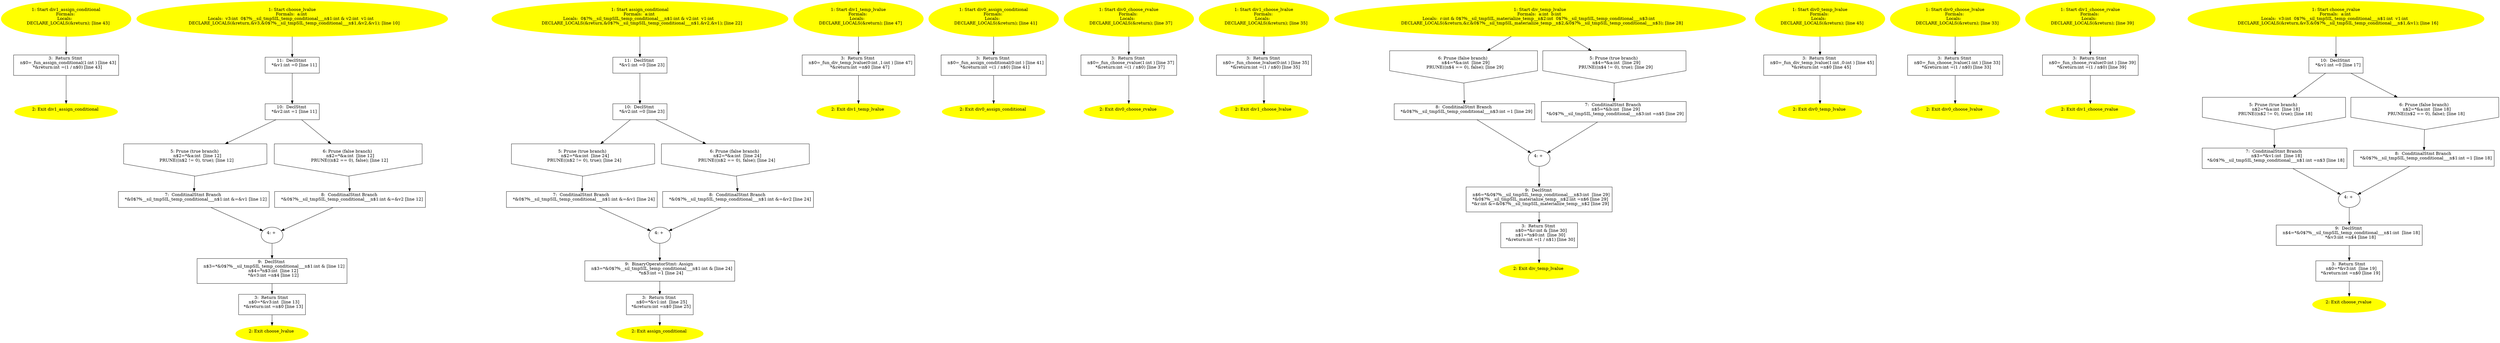 /* @generated */
digraph iCFG {
"div1_assign_conditional{d41d8cd98f00b204e9800998ecf8427e_Z23div1_assign_conditionalv}.92f869873008e2be38561a2db0cbf69c_3" [label="3:  Return Stmt \n   n$0=_fun_assign_conditional(1:int ) [line 43]\n  *&return:int =(1 / n$0) [line 43]\n " shape="box"]
	

	 "div1_assign_conditional{d41d8cd98f00b204e9800998ecf8427e_Z23div1_assign_conditionalv}.92f869873008e2be38561a2db0cbf69c_3" -> "div1_assign_conditional{d41d8cd98f00b204e9800998ecf8427e_Z23div1_assign_conditionalv}.92f869873008e2be38561a2db0cbf69c_2" ;
"div1_assign_conditional{d41d8cd98f00b204e9800998ecf8427e_Z23div1_assign_conditionalv}.92f869873008e2be38561a2db0cbf69c_2" [label="2: Exit div1_assign_conditional \n  " color=yellow style=filled]
	

"div1_assign_conditional{d41d8cd98f00b204e9800998ecf8427e_Z23div1_assign_conditionalv}.92f869873008e2be38561a2db0cbf69c_1" [label="1: Start div1_assign_conditional\nFormals: \nLocals:  \n   DECLARE_LOCALS(&return); [line 43]\n " color=yellow style=filled]
	

	 "div1_assign_conditional{d41d8cd98f00b204e9800998ecf8427e_Z23div1_assign_conditionalv}.92f869873008e2be38561a2db0cbf69c_1" -> "div1_assign_conditional{d41d8cd98f00b204e9800998ecf8427e_Z23div1_assign_conditionalv}.92f869873008e2be38561a2db0cbf69c_3" ;
"choose_lvalue{d41d8cd98f00b204e9800998ecf8427e_Z13choose_lvaluei}.6c25176eadbe218811c9816a2afa04be_11" [label="11:  DeclStmt \n   *&v1:int =0 [line 11]\n " shape="box"]
	

	 "choose_lvalue{d41d8cd98f00b204e9800998ecf8427e_Z13choose_lvaluei}.6c25176eadbe218811c9816a2afa04be_11" -> "choose_lvalue{d41d8cd98f00b204e9800998ecf8427e_Z13choose_lvaluei}.6c25176eadbe218811c9816a2afa04be_10" ;
"choose_lvalue{d41d8cd98f00b204e9800998ecf8427e_Z13choose_lvaluei}.6c25176eadbe218811c9816a2afa04be_10" [label="10:  DeclStmt \n   *&v2:int =1 [line 11]\n " shape="box"]
	

	 "choose_lvalue{d41d8cd98f00b204e9800998ecf8427e_Z13choose_lvaluei}.6c25176eadbe218811c9816a2afa04be_10" -> "choose_lvalue{d41d8cd98f00b204e9800998ecf8427e_Z13choose_lvaluei}.6c25176eadbe218811c9816a2afa04be_5" ;
	 "choose_lvalue{d41d8cd98f00b204e9800998ecf8427e_Z13choose_lvaluei}.6c25176eadbe218811c9816a2afa04be_10" -> "choose_lvalue{d41d8cd98f00b204e9800998ecf8427e_Z13choose_lvaluei}.6c25176eadbe218811c9816a2afa04be_6" ;
"choose_lvalue{d41d8cd98f00b204e9800998ecf8427e_Z13choose_lvaluei}.6c25176eadbe218811c9816a2afa04be_9" [label="9:  DeclStmt \n   n$3=*&0$?%__sil_tmpSIL_temp_conditional___n$1:int & [line 12]\n  n$4=*n$3:int  [line 12]\n  *&v3:int =n$4 [line 12]\n " shape="box"]
	

	 "choose_lvalue{d41d8cd98f00b204e9800998ecf8427e_Z13choose_lvaluei}.6c25176eadbe218811c9816a2afa04be_9" -> "choose_lvalue{d41d8cd98f00b204e9800998ecf8427e_Z13choose_lvaluei}.6c25176eadbe218811c9816a2afa04be_3" ;
"choose_lvalue{d41d8cd98f00b204e9800998ecf8427e_Z13choose_lvaluei}.6c25176eadbe218811c9816a2afa04be_8" [label="8:  ConditinalStmt Branch \n   *&0$?%__sil_tmpSIL_temp_conditional___n$1:int &=&v2 [line 12]\n " shape="box"]
	

	 "choose_lvalue{d41d8cd98f00b204e9800998ecf8427e_Z13choose_lvaluei}.6c25176eadbe218811c9816a2afa04be_8" -> "choose_lvalue{d41d8cd98f00b204e9800998ecf8427e_Z13choose_lvaluei}.6c25176eadbe218811c9816a2afa04be_4" ;
"choose_lvalue{d41d8cd98f00b204e9800998ecf8427e_Z13choose_lvaluei}.6c25176eadbe218811c9816a2afa04be_7" [label="7:  ConditinalStmt Branch \n   *&0$?%__sil_tmpSIL_temp_conditional___n$1:int &=&v1 [line 12]\n " shape="box"]
	

	 "choose_lvalue{d41d8cd98f00b204e9800998ecf8427e_Z13choose_lvaluei}.6c25176eadbe218811c9816a2afa04be_7" -> "choose_lvalue{d41d8cd98f00b204e9800998ecf8427e_Z13choose_lvaluei}.6c25176eadbe218811c9816a2afa04be_4" ;
"choose_lvalue{d41d8cd98f00b204e9800998ecf8427e_Z13choose_lvaluei}.6c25176eadbe218811c9816a2afa04be_6" [label="6: Prune (false branch) \n   n$2=*&a:int  [line 12]\n  PRUNE((n$2 == 0), false); [line 12]\n " shape="invhouse"]
	

	 "choose_lvalue{d41d8cd98f00b204e9800998ecf8427e_Z13choose_lvaluei}.6c25176eadbe218811c9816a2afa04be_6" -> "choose_lvalue{d41d8cd98f00b204e9800998ecf8427e_Z13choose_lvaluei}.6c25176eadbe218811c9816a2afa04be_8" ;
"choose_lvalue{d41d8cd98f00b204e9800998ecf8427e_Z13choose_lvaluei}.6c25176eadbe218811c9816a2afa04be_5" [label="5: Prune (true branch) \n   n$2=*&a:int  [line 12]\n  PRUNE((n$2 != 0), true); [line 12]\n " shape="invhouse"]
	

	 "choose_lvalue{d41d8cd98f00b204e9800998ecf8427e_Z13choose_lvaluei}.6c25176eadbe218811c9816a2afa04be_5" -> "choose_lvalue{d41d8cd98f00b204e9800998ecf8427e_Z13choose_lvaluei}.6c25176eadbe218811c9816a2afa04be_7" ;
"choose_lvalue{d41d8cd98f00b204e9800998ecf8427e_Z13choose_lvaluei}.6c25176eadbe218811c9816a2afa04be_4" [label="4: + \n  " ]
	

	 "choose_lvalue{d41d8cd98f00b204e9800998ecf8427e_Z13choose_lvaluei}.6c25176eadbe218811c9816a2afa04be_4" -> "choose_lvalue{d41d8cd98f00b204e9800998ecf8427e_Z13choose_lvaluei}.6c25176eadbe218811c9816a2afa04be_9" ;
"choose_lvalue{d41d8cd98f00b204e9800998ecf8427e_Z13choose_lvaluei}.6c25176eadbe218811c9816a2afa04be_3" [label="3:  Return Stmt \n   n$0=*&v3:int  [line 13]\n  *&return:int =n$0 [line 13]\n " shape="box"]
	

	 "choose_lvalue{d41d8cd98f00b204e9800998ecf8427e_Z13choose_lvaluei}.6c25176eadbe218811c9816a2afa04be_3" -> "choose_lvalue{d41d8cd98f00b204e9800998ecf8427e_Z13choose_lvaluei}.6c25176eadbe218811c9816a2afa04be_2" ;
"choose_lvalue{d41d8cd98f00b204e9800998ecf8427e_Z13choose_lvaluei}.6c25176eadbe218811c9816a2afa04be_2" [label="2: Exit choose_lvalue \n  " color=yellow style=filled]
	

"choose_lvalue{d41d8cd98f00b204e9800998ecf8427e_Z13choose_lvaluei}.6c25176eadbe218811c9816a2afa04be_1" [label="1: Start choose_lvalue\nFormals:  a:int \nLocals:  v3:int  0$?%__sil_tmpSIL_temp_conditional___n$1:int & v2:int  v1:int  \n   DECLARE_LOCALS(&return,&v3,&0$?%__sil_tmpSIL_temp_conditional___n$1,&v2,&v1); [line 10]\n " color=yellow style=filled]
	

	 "choose_lvalue{d41d8cd98f00b204e9800998ecf8427e_Z13choose_lvaluei}.6c25176eadbe218811c9816a2afa04be_1" -> "choose_lvalue{d41d8cd98f00b204e9800998ecf8427e_Z13choose_lvaluei}.6c25176eadbe218811c9816a2afa04be_11" ;
"assign_conditional{d41d8cd98f00b204e9800998ecf8427e_Z18assign_conditionali}.9f86abcf482de92349afc0d0bb49b701_11" [label="11:  DeclStmt \n   *&v1:int =0 [line 23]\n " shape="box"]
	

	 "assign_conditional{d41d8cd98f00b204e9800998ecf8427e_Z18assign_conditionali}.9f86abcf482de92349afc0d0bb49b701_11" -> "assign_conditional{d41d8cd98f00b204e9800998ecf8427e_Z18assign_conditionali}.9f86abcf482de92349afc0d0bb49b701_10" ;
"assign_conditional{d41d8cd98f00b204e9800998ecf8427e_Z18assign_conditionali}.9f86abcf482de92349afc0d0bb49b701_10" [label="10:  DeclStmt \n   *&v2:int =0 [line 23]\n " shape="box"]
	

	 "assign_conditional{d41d8cd98f00b204e9800998ecf8427e_Z18assign_conditionali}.9f86abcf482de92349afc0d0bb49b701_10" -> "assign_conditional{d41d8cd98f00b204e9800998ecf8427e_Z18assign_conditionali}.9f86abcf482de92349afc0d0bb49b701_5" ;
	 "assign_conditional{d41d8cd98f00b204e9800998ecf8427e_Z18assign_conditionali}.9f86abcf482de92349afc0d0bb49b701_10" -> "assign_conditional{d41d8cd98f00b204e9800998ecf8427e_Z18assign_conditionali}.9f86abcf482de92349afc0d0bb49b701_6" ;
"assign_conditional{d41d8cd98f00b204e9800998ecf8427e_Z18assign_conditionali}.9f86abcf482de92349afc0d0bb49b701_9" [label="9:  BinaryOperatorStmt: Assign \n   n$3=*&0$?%__sil_tmpSIL_temp_conditional___n$1:int & [line 24]\n  *n$3:int =1 [line 24]\n " shape="box"]
	

	 "assign_conditional{d41d8cd98f00b204e9800998ecf8427e_Z18assign_conditionali}.9f86abcf482de92349afc0d0bb49b701_9" -> "assign_conditional{d41d8cd98f00b204e9800998ecf8427e_Z18assign_conditionali}.9f86abcf482de92349afc0d0bb49b701_3" ;
"assign_conditional{d41d8cd98f00b204e9800998ecf8427e_Z18assign_conditionali}.9f86abcf482de92349afc0d0bb49b701_8" [label="8:  ConditinalStmt Branch \n   *&0$?%__sil_tmpSIL_temp_conditional___n$1:int &=&v2 [line 24]\n " shape="box"]
	

	 "assign_conditional{d41d8cd98f00b204e9800998ecf8427e_Z18assign_conditionali}.9f86abcf482de92349afc0d0bb49b701_8" -> "assign_conditional{d41d8cd98f00b204e9800998ecf8427e_Z18assign_conditionali}.9f86abcf482de92349afc0d0bb49b701_4" ;
"assign_conditional{d41d8cd98f00b204e9800998ecf8427e_Z18assign_conditionali}.9f86abcf482de92349afc0d0bb49b701_7" [label="7:  ConditinalStmt Branch \n   *&0$?%__sil_tmpSIL_temp_conditional___n$1:int &=&v1 [line 24]\n " shape="box"]
	

	 "assign_conditional{d41d8cd98f00b204e9800998ecf8427e_Z18assign_conditionali}.9f86abcf482de92349afc0d0bb49b701_7" -> "assign_conditional{d41d8cd98f00b204e9800998ecf8427e_Z18assign_conditionali}.9f86abcf482de92349afc0d0bb49b701_4" ;
"assign_conditional{d41d8cd98f00b204e9800998ecf8427e_Z18assign_conditionali}.9f86abcf482de92349afc0d0bb49b701_6" [label="6: Prune (false branch) \n   n$2=*&a:int  [line 24]\n  PRUNE((n$2 == 0), false); [line 24]\n " shape="invhouse"]
	

	 "assign_conditional{d41d8cd98f00b204e9800998ecf8427e_Z18assign_conditionali}.9f86abcf482de92349afc0d0bb49b701_6" -> "assign_conditional{d41d8cd98f00b204e9800998ecf8427e_Z18assign_conditionali}.9f86abcf482de92349afc0d0bb49b701_8" ;
"assign_conditional{d41d8cd98f00b204e9800998ecf8427e_Z18assign_conditionali}.9f86abcf482de92349afc0d0bb49b701_5" [label="5: Prune (true branch) \n   n$2=*&a:int  [line 24]\n  PRUNE((n$2 != 0), true); [line 24]\n " shape="invhouse"]
	

	 "assign_conditional{d41d8cd98f00b204e9800998ecf8427e_Z18assign_conditionali}.9f86abcf482de92349afc0d0bb49b701_5" -> "assign_conditional{d41d8cd98f00b204e9800998ecf8427e_Z18assign_conditionali}.9f86abcf482de92349afc0d0bb49b701_7" ;
"assign_conditional{d41d8cd98f00b204e9800998ecf8427e_Z18assign_conditionali}.9f86abcf482de92349afc0d0bb49b701_4" [label="4: + \n  " ]
	

	 "assign_conditional{d41d8cd98f00b204e9800998ecf8427e_Z18assign_conditionali}.9f86abcf482de92349afc0d0bb49b701_4" -> "assign_conditional{d41d8cd98f00b204e9800998ecf8427e_Z18assign_conditionali}.9f86abcf482de92349afc0d0bb49b701_9" ;
"assign_conditional{d41d8cd98f00b204e9800998ecf8427e_Z18assign_conditionali}.9f86abcf482de92349afc0d0bb49b701_3" [label="3:  Return Stmt \n   n$0=*&v1:int  [line 25]\n  *&return:int =n$0 [line 25]\n " shape="box"]
	

	 "assign_conditional{d41d8cd98f00b204e9800998ecf8427e_Z18assign_conditionali}.9f86abcf482de92349afc0d0bb49b701_3" -> "assign_conditional{d41d8cd98f00b204e9800998ecf8427e_Z18assign_conditionali}.9f86abcf482de92349afc0d0bb49b701_2" ;
"assign_conditional{d41d8cd98f00b204e9800998ecf8427e_Z18assign_conditionali}.9f86abcf482de92349afc0d0bb49b701_2" [label="2: Exit assign_conditional \n  " color=yellow style=filled]
	

"assign_conditional{d41d8cd98f00b204e9800998ecf8427e_Z18assign_conditionali}.9f86abcf482de92349afc0d0bb49b701_1" [label="1: Start assign_conditional\nFormals:  a:int \nLocals:  0$?%__sil_tmpSIL_temp_conditional___n$1:int & v2:int  v1:int  \n   DECLARE_LOCALS(&return,&0$?%__sil_tmpSIL_temp_conditional___n$1,&v2,&v1); [line 22]\n " color=yellow style=filled]
	

	 "assign_conditional{d41d8cd98f00b204e9800998ecf8427e_Z18assign_conditionali}.9f86abcf482de92349afc0d0bb49b701_1" -> "assign_conditional{d41d8cd98f00b204e9800998ecf8427e_Z18assign_conditionali}.9f86abcf482de92349afc0d0bb49b701_11" ;
"div1_temp_lvalue{d41d8cd98f00b204e9800998ecf8427e_Z16div1_temp_lvaluev}.3b77e4a6c86c90b394ed42389d225e28_3" [label="3:  Return Stmt \n   n$0=_fun_div_temp_lvalue(0:int ,1:int ) [line 47]\n  *&return:int =n$0 [line 47]\n " shape="box"]
	

	 "div1_temp_lvalue{d41d8cd98f00b204e9800998ecf8427e_Z16div1_temp_lvaluev}.3b77e4a6c86c90b394ed42389d225e28_3" -> "div1_temp_lvalue{d41d8cd98f00b204e9800998ecf8427e_Z16div1_temp_lvaluev}.3b77e4a6c86c90b394ed42389d225e28_2" ;
"div1_temp_lvalue{d41d8cd98f00b204e9800998ecf8427e_Z16div1_temp_lvaluev}.3b77e4a6c86c90b394ed42389d225e28_2" [label="2: Exit div1_temp_lvalue \n  " color=yellow style=filled]
	

"div1_temp_lvalue{d41d8cd98f00b204e9800998ecf8427e_Z16div1_temp_lvaluev}.3b77e4a6c86c90b394ed42389d225e28_1" [label="1: Start div1_temp_lvalue\nFormals: \nLocals:  \n   DECLARE_LOCALS(&return); [line 47]\n " color=yellow style=filled]
	

	 "div1_temp_lvalue{d41d8cd98f00b204e9800998ecf8427e_Z16div1_temp_lvaluev}.3b77e4a6c86c90b394ed42389d225e28_1" -> "div1_temp_lvalue{d41d8cd98f00b204e9800998ecf8427e_Z16div1_temp_lvaluev}.3b77e4a6c86c90b394ed42389d225e28_3" ;
"div0_assign_conditional{d41d8cd98f00b204e9800998ecf8427e_Z23div0_assign_conditionalv}.e27c458f48e2fd3eb2c37a500947ad83_3" [label="3:  Return Stmt \n   n$0=_fun_assign_conditional(0:int ) [line 41]\n  *&return:int =(1 / n$0) [line 41]\n " shape="box"]
	

	 "div0_assign_conditional{d41d8cd98f00b204e9800998ecf8427e_Z23div0_assign_conditionalv}.e27c458f48e2fd3eb2c37a500947ad83_3" -> "div0_assign_conditional{d41d8cd98f00b204e9800998ecf8427e_Z23div0_assign_conditionalv}.e27c458f48e2fd3eb2c37a500947ad83_2" ;
"div0_assign_conditional{d41d8cd98f00b204e9800998ecf8427e_Z23div0_assign_conditionalv}.e27c458f48e2fd3eb2c37a500947ad83_2" [label="2: Exit div0_assign_conditional \n  " color=yellow style=filled]
	

"div0_assign_conditional{d41d8cd98f00b204e9800998ecf8427e_Z23div0_assign_conditionalv}.e27c458f48e2fd3eb2c37a500947ad83_1" [label="1: Start div0_assign_conditional\nFormals: \nLocals:  \n   DECLARE_LOCALS(&return); [line 41]\n " color=yellow style=filled]
	

	 "div0_assign_conditional{d41d8cd98f00b204e9800998ecf8427e_Z23div0_assign_conditionalv}.e27c458f48e2fd3eb2c37a500947ad83_1" -> "div0_assign_conditional{d41d8cd98f00b204e9800998ecf8427e_Z23div0_assign_conditionalv}.e27c458f48e2fd3eb2c37a500947ad83_3" ;
"div0_choose_rvalue{d41d8cd98f00b204e9800998ecf8427e_Z18div0_choose_rvaluev}.659babbaece0692d30930dde0b8bc14b_3" [label="3:  Return Stmt \n   n$0=_fun_choose_rvalue(1:int ) [line 37]\n  *&return:int =(1 / n$0) [line 37]\n " shape="box"]
	

	 "div0_choose_rvalue{d41d8cd98f00b204e9800998ecf8427e_Z18div0_choose_rvaluev}.659babbaece0692d30930dde0b8bc14b_3" -> "div0_choose_rvalue{d41d8cd98f00b204e9800998ecf8427e_Z18div0_choose_rvaluev}.659babbaece0692d30930dde0b8bc14b_2" ;
"div0_choose_rvalue{d41d8cd98f00b204e9800998ecf8427e_Z18div0_choose_rvaluev}.659babbaece0692d30930dde0b8bc14b_2" [label="2: Exit div0_choose_rvalue \n  " color=yellow style=filled]
	

"div0_choose_rvalue{d41d8cd98f00b204e9800998ecf8427e_Z18div0_choose_rvaluev}.659babbaece0692d30930dde0b8bc14b_1" [label="1: Start div0_choose_rvalue\nFormals: \nLocals:  \n   DECLARE_LOCALS(&return); [line 37]\n " color=yellow style=filled]
	

	 "div0_choose_rvalue{d41d8cd98f00b204e9800998ecf8427e_Z18div0_choose_rvaluev}.659babbaece0692d30930dde0b8bc14b_1" -> "div0_choose_rvalue{d41d8cd98f00b204e9800998ecf8427e_Z18div0_choose_rvaluev}.659babbaece0692d30930dde0b8bc14b_3" ;
"div1_choose_lvalue{d41d8cd98f00b204e9800998ecf8427e_Z18div1_choose_lvaluev}.946cb482a75d8e7dcce087e5daa1e2a4_3" [label="3:  Return Stmt \n   n$0=_fun_choose_lvalue(0:int ) [line 35]\n  *&return:int =(1 / n$0) [line 35]\n " shape="box"]
	

	 "div1_choose_lvalue{d41d8cd98f00b204e9800998ecf8427e_Z18div1_choose_lvaluev}.946cb482a75d8e7dcce087e5daa1e2a4_3" -> "div1_choose_lvalue{d41d8cd98f00b204e9800998ecf8427e_Z18div1_choose_lvaluev}.946cb482a75d8e7dcce087e5daa1e2a4_2" ;
"div1_choose_lvalue{d41d8cd98f00b204e9800998ecf8427e_Z18div1_choose_lvaluev}.946cb482a75d8e7dcce087e5daa1e2a4_2" [label="2: Exit div1_choose_lvalue \n  " color=yellow style=filled]
	

"div1_choose_lvalue{d41d8cd98f00b204e9800998ecf8427e_Z18div1_choose_lvaluev}.946cb482a75d8e7dcce087e5daa1e2a4_1" [label="1: Start div1_choose_lvalue\nFormals: \nLocals:  \n   DECLARE_LOCALS(&return); [line 35]\n " color=yellow style=filled]
	

	 "div1_choose_lvalue{d41d8cd98f00b204e9800998ecf8427e_Z18div1_choose_lvaluev}.946cb482a75d8e7dcce087e5daa1e2a4_1" -> "div1_choose_lvalue{d41d8cd98f00b204e9800998ecf8427e_Z18div1_choose_lvaluev}.946cb482a75d8e7dcce087e5daa1e2a4_3" ;
"div_temp_lvalue{d41d8cd98f00b204e9800998ecf8427e_Z15div_temp_lvalueii}.8b8806a213153b17b56e7747ab0fd495_9" [label="9:  DeclStmt \n   n$6=*&0$?%__sil_tmpSIL_temp_conditional___n$3:int  [line 29]\n  *&0$?%__sil_tmpSIL_materialize_temp__n$2:int =n$6 [line 29]\n  *&r:int &=&0$?%__sil_tmpSIL_materialize_temp__n$2 [line 29]\n " shape="box"]
	

	 "div_temp_lvalue{d41d8cd98f00b204e9800998ecf8427e_Z15div_temp_lvalueii}.8b8806a213153b17b56e7747ab0fd495_9" -> "div_temp_lvalue{d41d8cd98f00b204e9800998ecf8427e_Z15div_temp_lvalueii}.8b8806a213153b17b56e7747ab0fd495_3" ;
"div_temp_lvalue{d41d8cd98f00b204e9800998ecf8427e_Z15div_temp_lvalueii}.8b8806a213153b17b56e7747ab0fd495_8" [label="8:  ConditinalStmt Branch \n   *&0$?%__sil_tmpSIL_temp_conditional___n$3:int =1 [line 29]\n " shape="box"]
	

	 "div_temp_lvalue{d41d8cd98f00b204e9800998ecf8427e_Z15div_temp_lvalueii}.8b8806a213153b17b56e7747ab0fd495_8" -> "div_temp_lvalue{d41d8cd98f00b204e9800998ecf8427e_Z15div_temp_lvalueii}.8b8806a213153b17b56e7747ab0fd495_4" ;
"div_temp_lvalue{d41d8cd98f00b204e9800998ecf8427e_Z15div_temp_lvalueii}.8b8806a213153b17b56e7747ab0fd495_7" [label="7:  ConditinalStmt Branch \n   n$5=*&b:int  [line 29]\n  *&0$?%__sil_tmpSIL_temp_conditional___n$3:int =n$5 [line 29]\n " shape="box"]
	

	 "div_temp_lvalue{d41d8cd98f00b204e9800998ecf8427e_Z15div_temp_lvalueii}.8b8806a213153b17b56e7747ab0fd495_7" -> "div_temp_lvalue{d41d8cd98f00b204e9800998ecf8427e_Z15div_temp_lvalueii}.8b8806a213153b17b56e7747ab0fd495_4" ;
"div_temp_lvalue{d41d8cd98f00b204e9800998ecf8427e_Z15div_temp_lvalueii}.8b8806a213153b17b56e7747ab0fd495_6" [label="6: Prune (false branch) \n   n$4=*&a:int  [line 29]\n  PRUNE((n$4 == 0), false); [line 29]\n " shape="invhouse"]
	

	 "div_temp_lvalue{d41d8cd98f00b204e9800998ecf8427e_Z15div_temp_lvalueii}.8b8806a213153b17b56e7747ab0fd495_6" -> "div_temp_lvalue{d41d8cd98f00b204e9800998ecf8427e_Z15div_temp_lvalueii}.8b8806a213153b17b56e7747ab0fd495_8" ;
"div_temp_lvalue{d41d8cd98f00b204e9800998ecf8427e_Z15div_temp_lvalueii}.8b8806a213153b17b56e7747ab0fd495_5" [label="5: Prune (true branch) \n   n$4=*&a:int  [line 29]\n  PRUNE((n$4 != 0), true); [line 29]\n " shape="invhouse"]
	

	 "div_temp_lvalue{d41d8cd98f00b204e9800998ecf8427e_Z15div_temp_lvalueii}.8b8806a213153b17b56e7747ab0fd495_5" -> "div_temp_lvalue{d41d8cd98f00b204e9800998ecf8427e_Z15div_temp_lvalueii}.8b8806a213153b17b56e7747ab0fd495_7" ;
"div_temp_lvalue{d41d8cd98f00b204e9800998ecf8427e_Z15div_temp_lvalueii}.8b8806a213153b17b56e7747ab0fd495_4" [label="4: + \n  " ]
	

	 "div_temp_lvalue{d41d8cd98f00b204e9800998ecf8427e_Z15div_temp_lvalueii}.8b8806a213153b17b56e7747ab0fd495_4" -> "div_temp_lvalue{d41d8cd98f00b204e9800998ecf8427e_Z15div_temp_lvalueii}.8b8806a213153b17b56e7747ab0fd495_9" ;
"div_temp_lvalue{d41d8cd98f00b204e9800998ecf8427e_Z15div_temp_lvalueii}.8b8806a213153b17b56e7747ab0fd495_3" [label="3:  Return Stmt \n   n$0=*&r:int & [line 30]\n  n$1=*n$0:int  [line 30]\n  *&return:int =(1 / n$1) [line 30]\n " shape="box"]
	

	 "div_temp_lvalue{d41d8cd98f00b204e9800998ecf8427e_Z15div_temp_lvalueii}.8b8806a213153b17b56e7747ab0fd495_3" -> "div_temp_lvalue{d41d8cd98f00b204e9800998ecf8427e_Z15div_temp_lvalueii}.8b8806a213153b17b56e7747ab0fd495_2" ;
"div_temp_lvalue{d41d8cd98f00b204e9800998ecf8427e_Z15div_temp_lvalueii}.8b8806a213153b17b56e7747ab0fd495_2" [label="2: Exit div_temp_lvalue \n  " color=yellow style=filled]
	

"div_temp_lvalue{d41d8cd98f00b204e9800998ecf8427e_Z15div_temp_lvalueii}.8b8806a213153b17b56e7747ab0fd495_1" [label="1: Start div_temp_lvalue\nFormals:  a:int  b:int \nLocals:  r:int & 0$?%__sil_tmpSIL_materialize_temp__n$2:int  0$?%__sil_tmpSIL_temp_conditional___n$3:int  \n   DECLARE_LOCALS(&return,&r,&0$?%__sil_tmpSIL_materialize_temp__n$2,&0$?%__sil_tmpSIL_temp_conditional___n$3); [line 28]\n " color=yellow style=filled]
	

	 "div_temp_lvalue{d41d8cd98f00b204e9800998ecf8427e_Z15div_temp_lvalueii}.8b8806a213153b17b56e7747ab0fd495_1" -> "div_temp_lvalue{d41d8cd98f00b204e9800998ecf8427e_Z15div_temp_lvalueii}.8b8806a213153b17b56e7747ab0fd495_5" ;
	 "div_temp_lvalue{d41d8cd98f00b204e9800998ecf8427e_Z15div_temp_lvalueii}.8b8806a213153b17b56e7747ab0fd495_1" -> "div_temp_lvalue{d41d8cd98f00b204e9800998ecf8427e_Z15div_temp_lvalueii}.8b8806a213153b17b56e7747ab0fd495_6" ;
"div0_temp_lvalue{d41d8cd98f00b204e9800998ecf8427e_Z16div0_temp_lvaluev}.d905fe7f39ce34b39ca169929ea65e7d_3" [label="3:  Return Stmt \n   n$0=_fun_div_temp_lvalue(1:int ,0:int ) [line 45]\n  *&return:int =n$0 [line 45]\n " shape="box"]
	

	 "div0_temp_lvalue{d41d8cd98f00b204e9800998ecf8427e_Z16div0_temp_lvaluev}.d905fe7f39ce34b39ca169929ea65e7d_3" -> "div0_temp_lvalue{d41d8cd98f00b204e9800998ecf8427e_Z16div0_temp_lvaluev}.d905fe7f39ce34b39ca169929ea65e7d_2" ;
"div0_temp_lvalue{d41d8cd98f00b204e9800998ecf8427e_Z16div0_temp_lvaluev}.d905fe7f39ce34b39ca169929ea65e7d_2" [label="2: Exit div0_temp_lvalue \n  " color=yellow style=filled]
	

"div0_temp_lvalue{d41d8cd98f00b204e9800998ecf8427e_Z16div0_temp_lvaluev}.d905fe7f39ce34b39ca169929ea65e7d_1" [label="1: Start div0_temp_lvalue\nFormals: \nLocals:  \n   DECLARE_LOCALS(&return); [line 45]\n " color=yellow style=filled]
	

	 "div0_temp_lvalue{d41d8cd98f00b204e9800998ecf8427e_Z16div0_temp_lvaluev}.d905fe7f39ce34b39ca169929ea65e7d_1" -> "div0_temp_lvalue{d41d8cd98f00b204e9800998ecf8427e_Z16div0_temp_lvaluev}.d905fe7f39ce34b39ca169929ea65e7d_3" ;
"div0_choose_lvalue{d41d8cd98f00b204e9800998ecf8427e_Z18div0_choose_lvaluev}.33971c4fb1631ae7849c0b6e9319d4ed_3" [label="3:  Return Stmt \n   n$0=_fun_choose_lvalue(1:int ) [line 33]\n  *&return:int =(1 / n$0) [line 33]\n " shape="box"]
	

	 "div0_choose_lvalue{d41d8cd98f00b204e9800998ecf8427e_Z18div0_choose_lvaluev}.33971c4fb1631ae7849c0b6e9319d4ed_3" -> "div0_choose_lvalue{d41d8cd98f00b204e9800998ecf8427e_Z18div0_choose_lvaluev}.33971c4fb1631ae7849c0b6e9319d4ed_2" ;
"div0_choose_lvalue{d41d8cd98f00b204e9800998ecf8427e_Z18div0_choose_lvaluev}.33971c4fb1631ae7849c0b6e9319d4ed_2" [label="2: Exit div0_choose_lvalue \n  " color=yellow style=filled]
	

"div0_choose_lvalue{d41d8cd98f00b204e9800998ecf8427e_Z18div0_choose_lvaluev}.33971c4fb1631ae7849c0b6e9319d4ed_1" [label="1: Start div0_choose_lvalue\nFormals: \nLocals:  \n   DECLARE_LOCALS(&return); [line 33]\n " color=yellow style=filled]
	

	 "div0_choose_lvalue{d41d8cd98f00b204e9800998ecf8427e_Z18div0_choose_lvaluev}.33971c4fb1631ae7849c0b6e9319d4ed_1" -> "div0_choose_lvalue{d41d8cd98f00b204e9800998ecf8427e_Z18div0_choose_lvaluev}.33971c4fb1631ae7849c0b6e9319d4ed_3" ;
"div1_choose_rvalue{d41d8cd98f00b204e9800998ecf8427e_Z18div1_choose_rvaluev}.fef13b1fcbaa224805a1550f767822a9_3" [label="3:  Return Stmt \n   n$0=_fun_choose_rvalue(0:int ) [line 39]\n  *&return:int =(1 / n$0) [line 39]\n " shape="box"]
	

	 "div1_choose_rvalue{d41d8cd98f00b204e9800998ecf8427e_Z18div1_choose_rvaluev}.fef13b1fcbaa224805a1550f767822a9_3" -> "div1_choose_rvalue{d41d8cd98f00b204e9800998ecf8427e_Z18div1_choose_rvaluev}.fef13b1fcbaa224805a1550f767822a9_2" ;
"div1_choose_rvalue{d41d8cd98f00b204e9800998ecf8427e_Z18div1_choose_rvaluev}.fef13b1fcbaa224805a1550f767822a9_2" [label="2: Exit div1_choose_rvalue \n  " color=yellow style=filled]
	

"div1_choose_rvalue{d41d8cd98f00b204e9800998ecf8427e_Z18div1_choose_rvaluev}.fef13b1fcbaa224805a1550f767822a9_1" [label="1: Start div1_choose_rvalue\nFormals: \nLocals:  \n   DECLARE_LOCALS(&return); [line 39]\n " color=yellow style=filled]
	

	 "div1_choose_rvalue{d41d8cd98f00b204e9800998ecf8427e_Z18div1_choose_rvaluev}.fef13b1fcbaa224805a1550f767822a9_1" -> "div1_choose_rvalue{d41d8cd98f00b204e9800998ecf8427e_Z18div1_choose_rvaluev}.fef13b1fcbaa224805a1550f767822a9_3" ;
"choose_rvalue{d41d8cd98f00b204e9800998ecf8427e_Z13choose_rvaluei}.b9522bc4f4323bf8a76186f0fba3aa14_10" [label="10:  DeclStmt \n   *&v1:int =0 [line 17]\n " shape="box"]
	

	 "choose_rvalue{d41d8cd98f00b204e9800998ecf8427e_Z13choose_rvaluei}.b9522bc4f4323bf8a76186f0fba3aa14_10" -> "choose_rvalue{d41d8cd98f00b204e9800998ecf8427e_Z13choose_rvaluei}.b9522bc4f4323bf8a76186f0fba3aa14_5" ;
	 "choose_rvalue{d41d8cd98f00b204e9800998ecf8427e_Z13choose_rvaluei}.b9522bc4f4323bf8a76186f0fba3aa14_10" -> "choose_rvalue{d41d8cd98f00b204e9800998ecf8427e_Z13choose_rvaluei}.b9522bc4f4323bf8a76186f0fba3aa14_6" ;
"choose_rvalue{d41d8cd98f00b204e9800998ecf8427e_Z13choose_rvaluei}.b9522bc4f4323bf8a76186f0fba3aa14_9" [label="9:  DeclStmt \n   n$4=*&0$?%__sil_tmpSIL_temp_conditional___n$1:int  [line 18]\n  *&v3:int =n$4 [line 18]\n " shape="box"]
	

	 "choose_rvalue{d41d8cd98f00b204e9800998ecf8427e_Z13choose_rvaluei}.b9522bc4f4323bf8a76186f0fba3aa14_9" -> "choose_rvalue{d41d8cd98f00b204e9800998ecf8427e_Z13choose_rvaluei}.b9522bc4f4323bf8a76186f0fba3aa14_3" ;
"choose_rvalue{d41d8cd98f00b204e9800998ecf8427e_Z13choose_rvaluei}.b9522bc4f4323bf8a76186f0fba3aa14_8" [label="8:  ConditinalStmt Branch \n   *&0$?%__sil_tmpSIL_temp_conditional___n$1:int =1 [line 18]\n " shape="box"]
	

	 "choose_rvalue{d41d8cd98f00b204e9800998ecf8427e_Z13choose_rvaluei}.b9522bc4f4323bf8a76186f0fba3aa14_8" -> "choose_rvalue{d41d8cd98f00b204e9800998ecf8427e_Z13choose_rvaluei}.b9522bc4f4323bf8a76186f0fba3aa14_4" ;
"choose_rvalue{d41d8cd98f00b204e9800998ecf8427e_Z13choose_rvaluei}.b9522bc4f4323bf8a76186f0fba3aa14_7" [label="7:  ConditinalStmt Branch \n   n$3=*&v1:int  [line 18]\n  *&0$?%__sil_tmpSIL_temp_conditional___n$1:int =n$3 [line 18]\n " shape="box"]
	

	 "choose_rvalue{d41d8cd98f00b204e9800998ecf8427e_Z13choose_rvaluei}.b9522bc4f4323bf8a76186f0fba3aa14_7" -> "choose_rvalue{d41d8cd98f00b204e9800998ecf8427e_Z13choose_rvaluei}.b9522bc4f4323bf8a76186f0fba3aa14_4" ;
"choose_rvalue{d41d8cd98f00b204e9800998ecf8427e_Z13choose_rvaluei}.b9522bc4f4323bf8a76186f0fba3aa14_6" [label="6: Prune (false branch) \n   n$2=*&a:int  [line 18]\n  PRUNE((n$2 == 0), false); [line 18]\n " shape="invhouse"]
	

	 "choose_rvalue{d41d8cd98f00b204e9800998ecf8427e_Z13choose_rvaluei}.b9522bc4f4323bf8a76186f0fba3aa14_6" -> "choose_rvalue{d41d8cd98f00b204e9800998ecf8427e_Z13choose_rvaluei}.b9522bc4f4323bf8a76186f0fba3aa14_8" ;
"choose_rvalue{d41d8cd98f00b204e9800998ecf8427e_Z13choose_rvaluei}.b9522bc4f4323bf8a76186f0fba3aa14_5" [label="5: Prune (true branch) \n   n$2=*&a:int  [line 18]\n  PRUNE((n$2 != 0), true); [line 18]\n " shape="invhouse"]
	

	 "choose_rvalue{d41d8cd98f00b204e9800998ecf8427e_Z13choose_rvaluei}.b9522bc4f4323bf8a76186f0fba3aa14_5" -> "choose_rvalue{d41d8cd98f00b204e9800998ecf8427e_Z13choose_rvaluei}.b9522bc4f4323bf8a76186f0fba3aa14_7" ;
"choose_rvalue{d41d8cd98f00b204e9800998ecf8427e_Z13choose_rvaluei}.b9522bc4f4323bf8a76186f0fba3aa14_4" [label="4: + \n  " ]
	

	 "choose_rvalue{d41d8cd98f00b204e9800998ecf8427e_Z13choose_rvaluei}.b9522bc4f4323bf8a76186f0fba3aa14_4" -> "choose_rvalue{d41d8cd98f00b204e9800998ecf8427e_Z13choose_rvaluei}.b9522bc4f4323bf8a76186f0fba3aa14_9" ;
"choose_rvalue{d41d8cd98f00b204e9800998ecf8427e_Z13choose_rvaluei}.b9522bc4f4323bf8a76186f0fba3aa14_3" [label="3:  Return Stmt \n   n$0=*&v3:int  [line 19]\n  *&return:int =n$0 [line 19]\n " shape="box"]
	

	 "choose_rvalue{d41d8cd98f00b204e9800998ecf8427e_Z13choose_rvaluei}.b9522bc4f4323bf8a76186f0fba3aa14_3" -> "choose_rvalue{d41d8cd98f00b204e9800998ecf8427e_Z13choose_rvaluei}.b9522bc4f4323bf8a76186f0fba3aa14_2" ;
"choose_rvalue{d41d8cd98f00b204e9800998ecf8427e_Z13choose_rvaluei}.b9522bc4f4323bf8a76186f0fba3aa14_2" [label="2: Exit choose_rvalue \n  " color=yellow style=filled]
	

"choose_rvalue{d41d8cd98f00b204e9800998ecf8427e_Z13choose_rvaluei}.b9522bc4f4323bf8a76186f0fba3aa14_1" [label="1: Start choose_rvalue\nFormals:  a:int \nLocals:  v3:int  0$?%__sil_tmpSIL_temp_conditional___n$1:int  v1:int  \n   DECLARE_LOCALS(&return,&v3,&0$?%__sil_tmpSIL_temp_conditional___n$1,&v1); [line 16]\n " color=yellow style=filled]
	

	 "choose_rvalue{d41d8cd98f00b204e9800998ecf8427e_Z13choose_rvaluei}.b9522bc4f4323bf8a76186f0fba3aa14_1" -> "choose_rvalue{d41d8cd98f00b204e9800998ecf8427e_Z13choose_rvaluei}.b9522bc4f4323bf8a76186f0fba3aa14_10" ;
}

